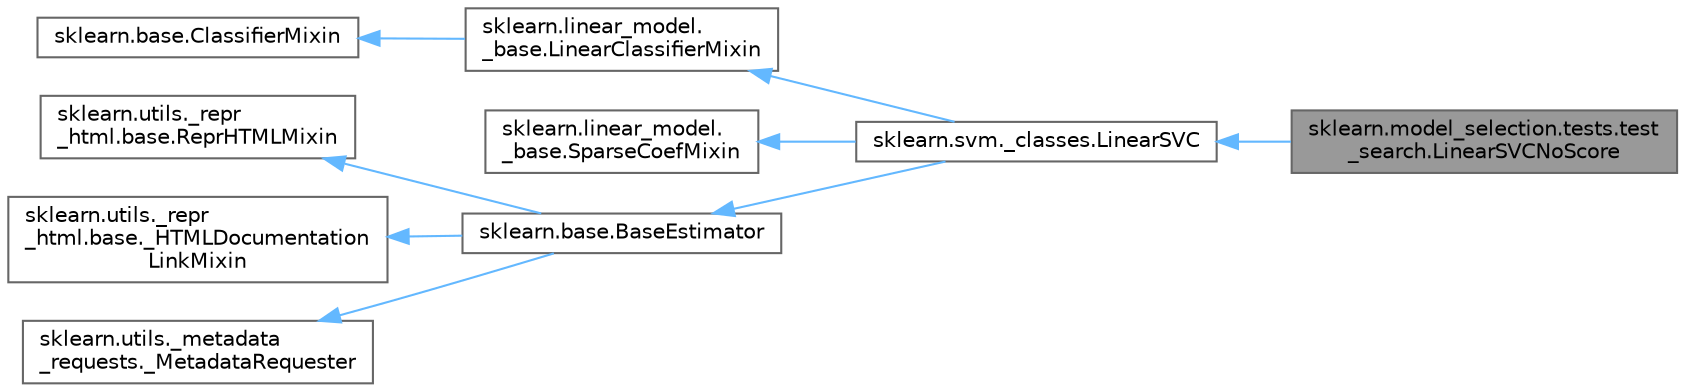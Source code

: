 digraph "sklearn.model_selection.tests.test_search.LinearSVCNoScore"
{
 // LATEX_PDF_SIZE
  bgcolor="transparent";
  edge [fontname=Helvetica,fontsize=10,labelfontname=Helvetica,labelfontsize=10];
  node [fontname=Helvetica,fontsize=10,shape=box,height=0.2,width=0.4];
  rankdir="LR";
  Node1 [id="Node000001",label="sklearn.model_selection.tests.test\l_search.LinearSVCNoScore",height=0.2,width=0.4,color="gray40", fillcolor="grey60", style="filled", fontcolor="black",tooltip=" "];
  Node2 -> Node1 [id="edge9_Node000001_Node000002",dir="back",color="steelblue1",style="solid",tooltip=" "];
  Node2 [id="Node000002",label="sklearn.svm._classes.LinearSVC",height=0.2,width=0.4,color="gray40", fillcolor="white", style="filled",URL="$d3/d45/classsklearn_1_1svm_1_1__classes_1_1LinearSVC.html",tooltip=" "];
  Node3 -> Node2 [id="edge10_Node000002_Node000003",dir="back",color="steelblue1",style="solid",tooltip=" "];
  Node3 [id="Node000003",label="sklearn.linear_model.\l_base.LinearClassifierMixin",height=0.2,width=0.4,color="gray40", fillcolor="white", style="filled",URL="$d4/d0f/classsklearn_1_1linear__model_1_1__base_1_1LinearClassifierMixin.html",tooltip=" "];
  Node4 -> Node3 [id="edge11_Node000003_Node000004",dir="back",color="steelblue1",style="solid",tooltip=" "];
  Node4 [id="Node000004",label="sklearn.base.ClassifierMixin",height=0.2,width=0.4,color="gray40", fillcolor="white", style="filled",URL="$d2/d39/classsklearn_1_1base_1_1ClassifierMixin.html",tooltip=" "];
  Node5 -> Node2 [id="edge12_Node000002_Node000005",dir="back",color="steelblue1",style="solid",tooltip=" "];
  Node5 [id="Node000005",label="sklearn.linear_model.\l_base.SparseCoefMixin",height=0.2,width=0.4,color="gray40", fillcolor="white", style="filled",URL="$d8/d5b/classsklearn_1_1linear__model_1_1__base_1_1SparseCoefMixin.html",tooltip=" "];
  Node6 -> Node2 [id="edge13_Node000002_Node000006",dir="back",color="steelblue1",style="solid",tooltip=" "];
  Node6 [id="Node000006",label="sklearn.base.BaseEstimator",height=0.2,width=0.4,color="gray40", fillcolor="white", style="filled",URL="$d3/d20/classsklearn_1_1base_1_1BaseEstimator.html",tooltip=" "];
  Node7 -> Node6 [id="edge14_Node000006_Node000007",dir="back",color="steelblue1",style="solid",tooltip=" "];
  Node7 [id="Node000007",label="sklearn.utils._repr\l_html.base.ReprHTMLMixin",height=0.2,width=0.4,color="gray40", fillcolor="white", style="filled",URL="$d3/d50/classsklearn_1_1utils_1_1__repr__html_1_1base_1_1ReprHTMLMixin.html",tooltip=" "];
  Node8 -> Node6 [id="edge15_Node000006_Node000008",dir="back",color="steelblue1",style="solid",tooltip=" "];
  Node8 [id="Node000008",label="sklearn.utils._repr\l_html.base._HTMLDocumentation\lLinkMixin",height=0.2,width=0.4,color="gray40", fillcolor="white", style="filled",URL="$d5/d05/classsklearn_1_1utils_1_1__repr__html_1_1base_1_1__HTMLDocumentationLinkMixin.html",tooltip=" "];
  Node9 -> Node6 [id="edge16_Node000006_Node000009",dir="back",color="steelblue1",style="solid",tooltip=" "];
  Node9 [id="Node000009",label="sklearn.utils._metadata\l_requests._MetadataRequester",height=0.2,width=0.4,color="gray40", fillcolor="white", style="filled",URL="$d6/dfa/classsklearn_1_1utils_1_1__metadata__requests_1_1__MetadataRequester.html",tooltip=" "];
}
